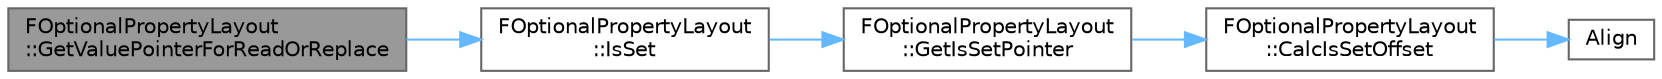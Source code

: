 digraph "FOptionalPropertyLayout::GetValuePointerForReadOrReplace"
{
 // INTERACTIVE_SVG=YES
 // LATEX_PDF_SIZE
  bgcolor="transparent";
  edge [fontname=Helvetica,fontsize=10,labelfontname=Helvetica,labelfontsize=10];
  node [fontname=Helvetica,fontsize=10,shape=box,height=0.2,width=0.4];
  rankdir="LR";
  Node1 [id="Node000001",label="FOptionalPropertyLayout\l::GetValuePointerForReadOrReplace",height=0.2,width=0.4,color="gray40", fillcolor="grey60", style="filled", fontcolor="black",tooltip=" "];
  Node1 -> Node2 [id="edge1_Node000001_Node000002",color="steelblue1",style="solid",tooltip=" "];
  Node2 [id="Node000002",label="FOptionalPropertyLayout\l::IsSet",height=0.2,width=0.4,color="grey40", fillcolor="white", style="filled",URL="$dc/d7c/structFOptionalPropertyLayout.html#afd70f0a685bbde0151c0d41fbc1a4b0f",tooltip=" "];
  Node2 -> Node3 [id="edge2_Node000002_Node000003",color="steelblue1",style="solid",tooltip=" "];
  Node3 [id="Node000003",label="FOptionalPropertyLayout\l::GetIsSetPointer",height=0.2,width=0.4,color="grey40", fillcolor="white", style="filled",URL="$dc/d7c/structFOptionalPropertyLayout.html#af5b876d1550a9fb217b8e80697dc5ac8",tooltip=" "];
  Node3 -> Node4 [id="edge3_Node000003_Node000004",color="steelblue1",style="solid",tooltip=" "];
  Node4 [id="Node000004",label="FOptionalPropertyLayout\l::CalcIsSetOffset",height=0.2,width=0.4,color="grey40", fillcolor="white", style="filled",URL="$dc/d7c/structFOptionalPropertyLayout.html#a33a88ab1cc904578ee47b758ffd3d0a1",tooltip=" "];
  Node4 -> Node5 [id="edge4_Node000004_Node000005",color="steelblue1",style="solid",tooltip=" "];
  Node5 [id="Node000005",label="Align",height=0.2,width=0.4,color="grey40", fillcolor="white", style="filled",URL="$dd/d32/AlignmentTemplates_8h.html#a3483acf381a22a4696a25ac42b2f3d4c",tooltip="Aligns a value to the nearest higher multiple of 'Alignment', which must be a power of two."];
}
